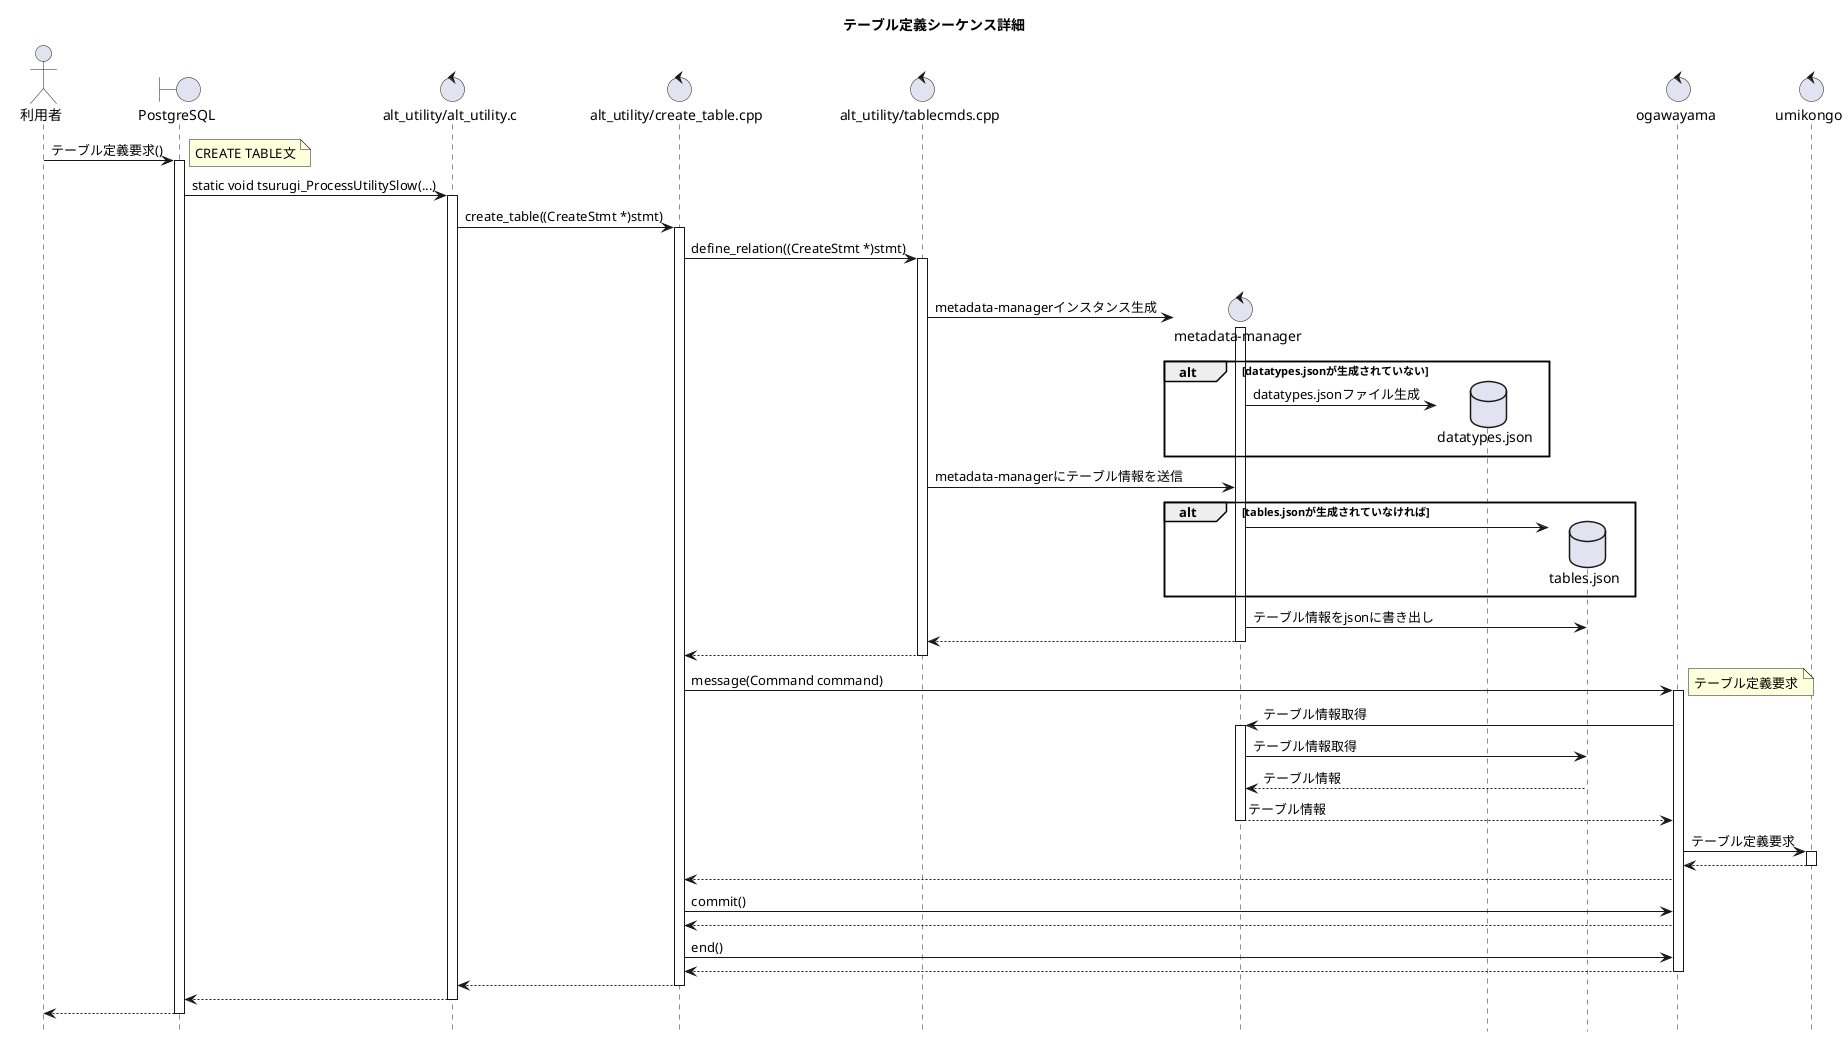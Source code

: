 @startuml
title テーブル定義シーケンス詳細
hide footbox

actor 利用者
boundary PostgreSQL
control "alt_utility/alt_utility.c"
control "alt_utility/create_table.cpp"
control "alt_utility/tablecmds.cpp"
control "metadata-manager"
database datatypes.json
database tables.json
control ogawayama
control umikongo

利用者 -> PostgreSQL : テーブル定義要求()
activate PostgreSQL
note right
CREATE TABLE文
end note

PostgreSQL -> "alt_utility/alt_utility.c" : static void tsurugi_ProcessUtilitySlow(...)
activate "alt_utility/alt_utility.c"

"alt_utility/alt_utility.c" -> "alt_utility/create_table.cpp" : create_table((CreateStmt *)stmt)
activate "alt_utility/create_table.cpp"

"alt_utility/create_table.cpp" -> "alt_utility/tablecmds.cpp" : define_relation((CreateStmt *)stmt)
activate "alt_utility/tablecmds.cpp"

create "metadata-manager"

alt metadata-managerインスタンスが生成されていない
"alt_utility/tablecmds.cpp" -> "metadata-manager" : metadata-managerインスタンス生成
activate "metadata-manager"

alt datatypes.jsonが生成されていない
    create datatypes.json
    "metadata-manager" -> datatypes.json : datatypes.jsonファイル生成
end

"alt_utility/tablecmds.cpp" -> "metadata-manager" : metadata-managerにテーブル情報を送信

alt tables.jsonが生成されていなければ
    create tables.json
    "metadata-manager" -> tables.json
end
"metadata-manager" -> tables.json : テーブル情報をjsonに書き出し
"metadata-manager" --> "alt_utility/tablecmds.cpp"
deactivate "metadata-manager"

"alt_utility/tablecmds.cpp" --> "alt_utility/create_table.cpp"
deactivate "alt_utility/tablecmds.cpp"

"alt_utility/create_table.cpp" -> ogawayama : message(Command command)
activate ogawayama
note right
テーブル定義要求
end note

ogawayama -> "metadata-manager" : テーブル情報取得
activate "metadata-manager"

"metadata-manager" -> tables.json : テーブル情報取得
tables.json --> "metadata-manager" : テーブル情報
"metadata-manager" --> ogawayama : テーブル情報
deactivate "metadata-manager"

ogawayama -> umikongo : テーブル定義要求
activate umikongo
umikongo --> ogawayama
deactivate umikongo

ogawayama --> "alt_utility/create_table.cpp"

"alt_utility/create_table.cpp" -> ogawayama : commit()
ogawayama --> "alt_utility/create_table.cpp"

"alt_utility/create_table.cpp" -> ogawayama : end()
ogawayama --> "alt_utility/create_table.cpp"
deactivate ogawayama

"alt_utility/create_table.cpp" --> "alt_utility/alt_utility.c"
deactivate "alt_utility/create_table.cpp"

"alt_utility/alt_utility.c" --> PostgreSQL
deactivate "alt_utility/alt_utility.c"

PostgreSQL --> 利用者
deactivate PostgreSQL

@enduml
